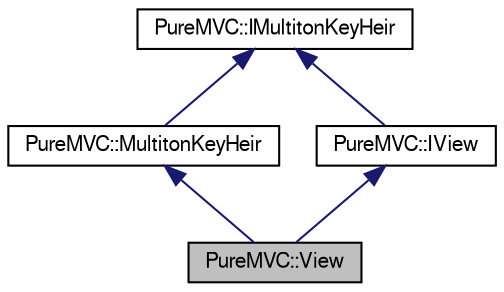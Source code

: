 digraph G
{
  edge [fontname="FreeSans",fontsize="10",labelfontname="FreeSans",labelfontsize="10"];
  node [fontname="FreeSans",fontsize="10",shape=record];
  Node1 [label="PureMVC::View",height=0.2,width=0.4,color="black", fillcolor="grey75", style="filled" fontcolor="black"];
  Node2 -> Node1 [dir=back,color="midnightblue",fontsize="10",style="solid"];
  Node2 [label="PureMVC::MultitonKeyHeir",height=0.2,width=0.4,color="black", fillcolor="white", style="filled",URL="$class_pure_m_v_c_1_1_multiton_key_heir.html",tooltip="Multiton key holding class."];
  Node3 -> Node2 [dir=back,color="midnightblue",fontsize="10",style="solid"];
  Node3 [label="PureMVC::IMultitonKeyHeir",height=0.2,width=0.4,color="black", fillcolor="white", style="filled",URL="$class_pure_m_v_c_1_1_i_multiton_key_heir.html",tooltip="Contains a multiton key."];
  Node4 -> Node1 [dir=back,color="midnightblue",fontsize="10",style="solid"];
  Node4 [label="PureMVC::IView",height=0.2,width=0.4,color="black", fillcolor="white", style="filled",URL="$class_pure_m_v_c_1_1_i_view.html",tooltip="The interface definition for a PureMVC View."];
  Node3 -> Node4 [dir=back,color="midnightblue",fontsize="10",style="solid"];
}
